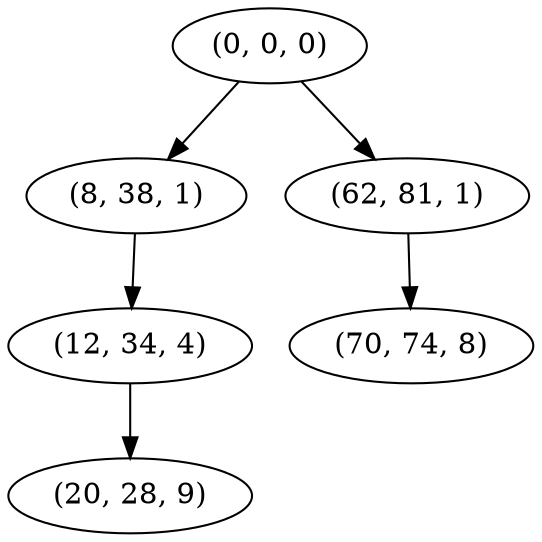 digraph tree {
    "(0, 0, 0)";
    "(8, 38, 1)";
    "(12, 34, 4)";
    "(20, 28, 9)";
    "(62, 81, 1)";
    "(70, 74, 8)";
    "(0, 0, 0)" -> "(8, 38, 1)";
    "(0, 0, 0)" -> "(62, 81, 1)";
    "(8, 38, 1)" -> "(12, 34, 4)";
    "(12, 34, 4)" -> "(20, 28, 9)";
    "(62, 81, 1)" -> "(70, 74, 8)";
}
